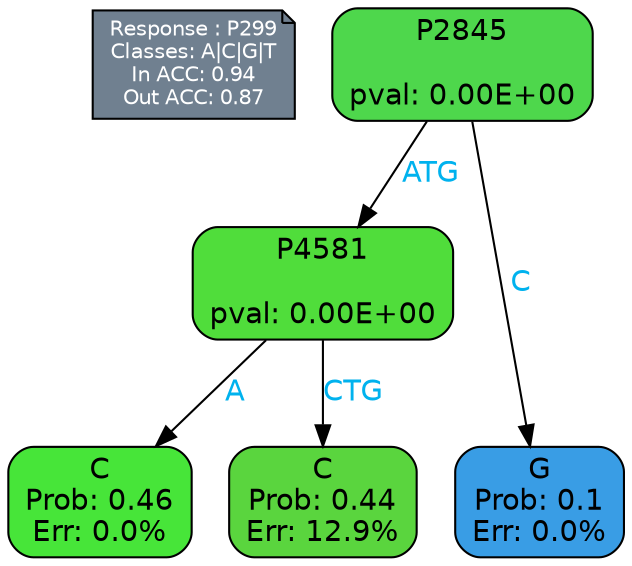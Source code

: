 digraph Tree {
node [shape=box, style="filled, rounded", color="black", fontname=helvetica] ;
graph [ranksep=equally, splines=polylines, bgcolor=transparent, dpi=600] ;
edge [fontname=helvetica] ;
LEGEND [label="Response : P299
Classes: A|C|G|T
In ACC: 0.94
Out ACC: 0.87
",shape=note,align=left,style=filled,fillcolor="slategray",fontcolor="white",fontsize=10];1 [label="P2845

pval: 0.00E+00", fillcolor="#4ed74c"] ;
2 [label="P4581

pval: 0.00E+00", fillcolor="#50dd3b"] ;
3 [label="C
Prob: 0.46
Err: 0.0%", fillcolor="#47e539"] ;
4 [label="C
Prob: 0.44
Err: 12.9%", fillcolor="#5ad53e"] ;
5 [label="G
Prob: 0.1
Err: 0.0%", fillcolor="#399de5"] ;
1 -> 2 [label="ATG",fontcolor=deepskyblue2] ;
1 -> 5 [label="C",fontcolor=deepskyblue2] ;
2 -> 3 [label="A",fontcolor=deepskyblue2] ;
2 -> 4 [label="CTG",fontcolor=deepskyblue2] ;
{rank = same; 3;4;5;}{rank = same; LEGEND;1;}}